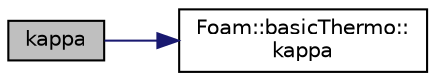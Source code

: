 digraph "kappa"
{
  bgcolor="transparent";
  edge [fontname="Helvetica",fontsize="10",labelfontname="Helvetica",labelfontsize="10"];
  node [fontname="Helvetica",fontsize="10",shape=record];
  rankdir="LR";
  Node1 [label="kappa",height=0.2,width=0.4,color="black", fillcolor="grey75", style="filled", fontcolor="black"];
  Node1 -> Node2 [color="midnightblue",fontsize="10",style="solid",fontname="Helvetica"];
  Node2 [label="Foam::basicThermo::\lkappa",height=0.2,width=0.4,color="black",URL="$a00121.html#a3cd50577fde6ef02edd7219f71e25c33",tooltip="Thermal diffusivity for temperature of mixture [J/m/s/K]. "];
}
